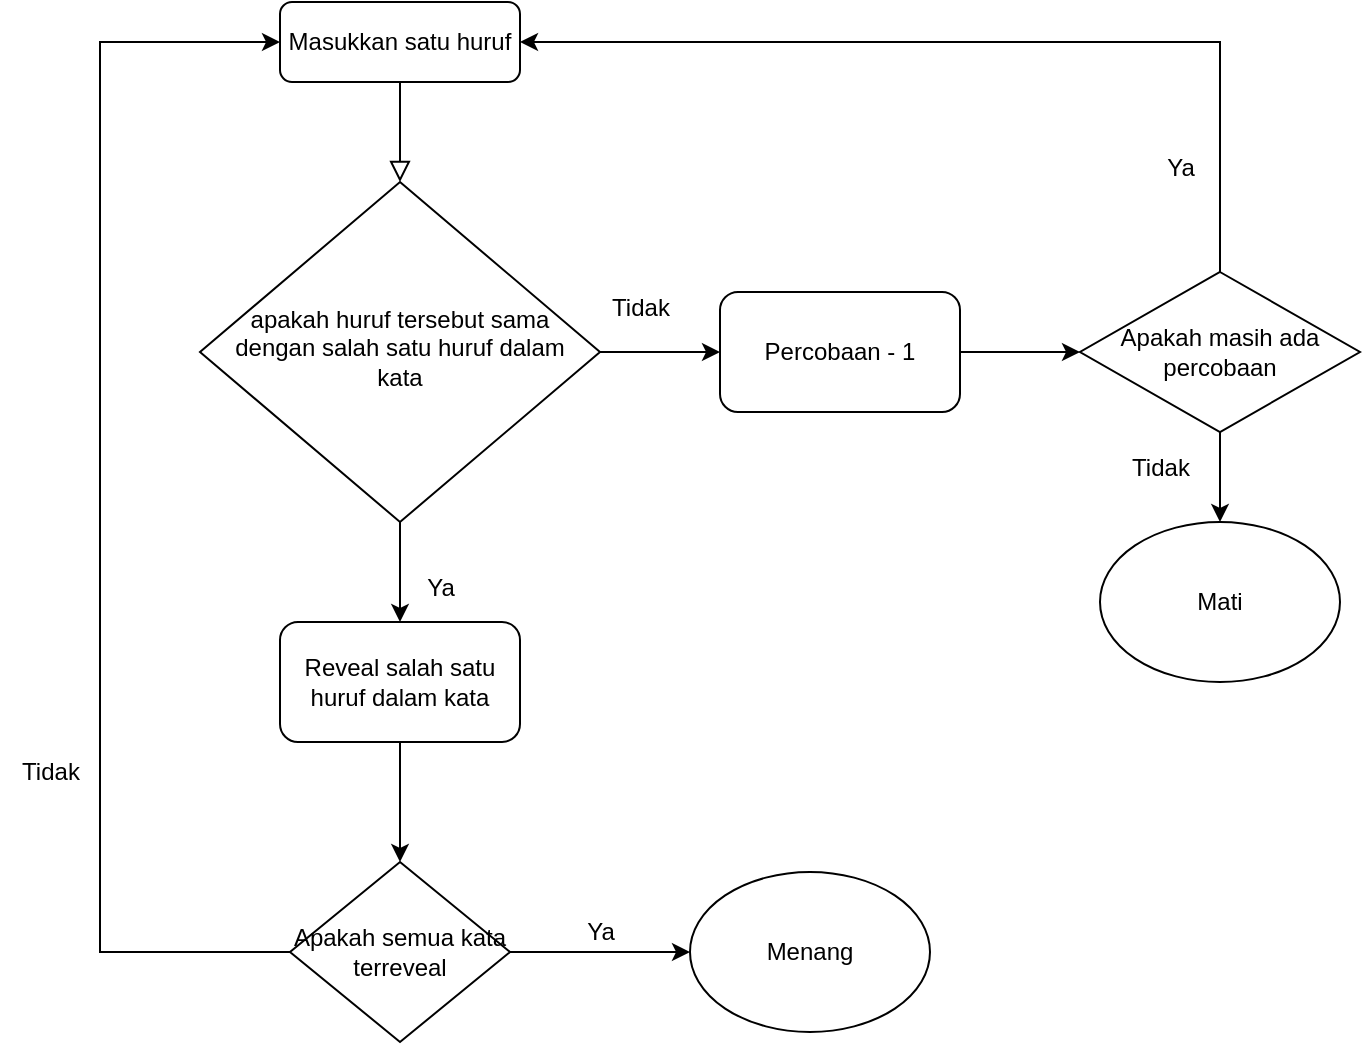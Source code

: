 <mxfile version="24.2.3" type="device">
  <diagram id="C5RBs43oDa-KdzZeNtuy" name="Page-1">
    <mxGraphModel dx="1182" dy="683" grid="1" gridSize="10" guides="1" tooltips="1" connect="1" arrows="1" fold="1" page="1" pageScale="1" pageWidth="827" pageHeight="1169" math="0" shadow="0">
      <root>
        <mxCell id="WIyWlLk6GJQsqaUBKTNV-0" />
        <mxCell id="WIyWlLk6GJQsqaUBKTNV-1" parent="WIyWlLk6GJQsqaUBKTNV-0" />
        <mxCell id="WIyWlLk6GJQsqaUBKTNV-2" value="" style="rounded=0;html=1;jettySize=auto;orthogonalLoop=1;fontSize=11;endArrow=block;endFill=0;endSize=8;strokeWidth=1;shadow=0;labelBackgroundColor=none;edgeStyle=orthogonalEdgeStyle;" parent="WIyWlLk6GJQsqaUBKTNV-1" source="WIyWlLk6GJQsqaUBKTNV-3" target="WIyWlLk6GJQsqaUBKTNV-6" edge="1">
          <mxGeometry relative="1" as="geometry" />
        </mxCell>
        <mxCell id="WIyWlLk6GJQsqaUBKTNV-3" value="Masukkan satu huruf" style="rounded=1;whiteSpace=wrap;html=1;fontSize=12;glass=0;strokeWidth=1;shadow=0;" parent="WIyWlLk6GJQsqaUBKTNV-1" vertex="1">
          <mxGeometry x="160" y="80" width="120" height="40" as="geometry" />
        </mxCell>
        <mxCell id="C6DpGDc1GY4wG-2rDDE4-5" style="edgeStyle=orthogonalEdgeStyle;rounded=0;orthogonalLoop=1;jettySize=auto;html=1;exitX=1;exitY=0.5;exitDx=0;exitDy=0;entryX=0;entryY=0.5;entryDx=0;entryDy=0;" edge="1" parent="WIyWlLk6GJQsqaUBKTNV-1" source="WIyWlLk6GJQsqaUBKTNV-6" target="C6DpGDc1GY4wG-2rDDE4-4">
          <mxGeometry relative="1" as="geometry" />
        </mxCell>
        <mxCell id="C6DpGDc1GY4wG-2rDDE4-17" style="edgeStyle=orthogonalEdgeStyle;rounded=0;orthogonalLoop=1;jettySize=auto;html=1;exitX=0.5;exitY=1;exitDx=0;exitDy=0;entryX=0.5;entryY=0;entryDx=0;entryDy=0;" edge="1" parent="WIyWlLk6GJQsqaUBKTNV-1" source="WIyWlLk6GJQsqaUBKTNV-6" target="C6DpGDc1GY4wG-2rDDE4-16">
          <mxGeometry relative="1" as="geometry" />
        </mxCell>
        <mxCell id="WIyWlLk6GJQsqaUBKTNV-6" value="apakah huruf tersebut sama dengan salah satu huruf dalam kata" style="rhombus;whiteSpace=wrap;html=1;shadow=0;fontFamily=Helvetica;fontSize=12;align=center;strokeWidth=1;spacing=6;spacingTop=-4;" parent="WIyWlLk6GJQsqaUBKTNV-1" vertex="1">
          <mxGeometry x="120" y="170" width="200" height="170" as="geometry" />
        </mxCell>
        <mxCell id="C6DpGDc1GY4wG-2rDDE4-7" style="edgeStyle=orthogonalEdgeStyle;rounded=0;orthogonalLoop=1;jettySize=auto;html=1;exitX=1;exitY=0.5;exitDx=0;exitDy=0;entryX=0;entryY=0.5;entryDx=0;entryDy=0;" edge="1" parent="WIyWlLk6GJQsqaUBKTNV-1" source="C6DpGDc1GY4wG-2rDDE4-4" target="C6DpGDc1GY4wG-2rDDE4-6">
          <mxGeometry relative="1" as="geometry" />
        </mxCell>
        <mxCell id="C6DpGDc1GY4wG-2rDDE4-4" value="Percobaan - 1" style="rounded=1;whiteSpace=wrap;html=1;" vertex="1" parent="WIyWlLk6GJQsqaUBKTNV-1">
          <mxGeometry x="380" y="225" width="120" height="60" as="geometry" />
        </mxCell>
        <mxCell id="C6DpGDc1GY4wG-2rDDE4-9" style="edgeStyle=orthogonalEdgeStyle;rounded=0;orthogonalLoop=1;jettySize=auto;html=1;exitX=0.5;exitY=0;exitDx=0;exitDy=0;entryX=1;entryY=0.5;entryDx=0;entryDy=0;" edge="1" parent="WIyWlLk6GJQsqaUBKTNV-1" source="C6DpGDc1GY4wG-2rDDE4-6" target="WIyWlLk6GJQsqaUBKTNV-3">
          <mxGeometry relative="1" as="geometry" />
        </mxCell>
        <mxCell id="C6DpGDc1GY4wG-2rDDE4-14" style="edgeStyle=orthogonalEdgeStyle;rounded=0;orthogonalLoop=1;jettySize=auto;html=1;exitX=0.5;exitY=1;exitDx=0;exitDy=0;entryX=0.5;entryY=0;entryDx=0;entryDy=0;" edge="1" parent="WIyWlLk6GJQsqaUBKTNV-1" source="C6DpGDc1GY4wG-2rDDE4-6" target="C6DpGDc1GY4wG-2rDDE4-13">
          <mxGeometry relative="1" as="geometry" />
        </mxCell>
        <mxCell id="C6DpGDc1GY4wG-2rDDE4-6" value="Apakah masih ada percobaan" style="rhombus;whiteSpace=wrap;html=1;" vertex="1" parent="WIyWlLk6GJQsqaUBKTNV-1">
          <mxGeometry x="560" y="215" width="140" height="80" as="geometry" />
        </mxCell>
        <mxCell id="C6DpGDc1GY4wG-2rDDE4-8" value="Tidak" style="text;html=1;align=center;verticalAlign=middle;resizable=0;points=[];autosize=1;strokeColor=none;fillColor=none;" vertex="1" parent="WIyWlLk6GJQsqaUBKTNV-1">
          <mxGeometry x="315" y="218" width="50" height="30" as="geometry" />
        </mxCell>
        <mxCell id="C6DpGDc1GY4wG-2rDDE4-10" value="Ya" style="text;html=1;align=center;verticalAlign=middle;resizable=0;points=[];autosize=1;strokeColor=none;fillColor=none;" vertex="1" parent="WIyWlLk6GJQsqaUBKTNV-1">
          <mxGeometry x="590" y="148" width="40" height="30" as="geometry" />
        </mxCell>
        <mxCell id="C6DpGDc1GY4wG-2rDDE4-13" value="Mati" style="ellipse;whiteSpace=wrap;html=1;" vertex="1" parent="WIyWlLk6GJQsqaUBKTNV-1">
          <mxGeometry x="570" y="340" width="120" height="80" as="geometry" />
        </mxCell>
        <mxCell id="C6DpGDc1GY4wG-2rDDE4-15" value="Tidak" style="text;html=1;align=center;verticalAlign=middle;resizable=0;points=[];autosize=1;strokeColor=none;fillColor=none;" vertex="1" parent="WIyWlLk6GJQsqaUBKTNV-1">
          <mxGeometry x="575" y="298" width="50" height="30" as="geometry" />
        </mxCell>
        <mxCell id="C6DpGDc1GY4wG-2rDDE4-20" style="edgeStyle=orthogonalEdgeStyle;rounded=0;orthogonalLoop=1;jettySize=auto;html=1;exitX=0.5;exitY=1;exitDx=0;exitDy=0;entryX=0.5;entryY=0;entryDx=0;entryDy=0;" edge="1" parent="WIyWlLk6GJQsqaUBKTNV-1" source="C6DpGDc1GY4wG-2rDDE4-16" target="C6DpGDc1GY4wG-2rDDE4-19">
          <mxGeometry relative="1" as="geometry" />
        </mxCell>
        <mxCell id="C6DpGDc1GY4wG-2rDDE4-16" value="Reveal salah satu huruf dalam kata" style="rounded=1;whiteSpace=wrap;html=1;" vertex="1" parent="WIyWlLk6GJQsqaUBKTNV-1">
          <mxGeometry x="160" y="390" width="120" height="60" as="geometry" />
        </mxCell>
        <mxCell id="C6DpGDc1GY4wG-2rDDE4-18" value="Ya" style="text;html=1;align=center;verticalAlign=middle;resizable=0;points=[];autosize=1;strokeColor=none;fillColor=none;" vertex="1" parent="WIyWlLk6GJQsqaUBKTNV-1">
          <mxGeometry x="220" y="358" width="40" height="30" as="geometry" />
        </mxCell>
        <mxCell id="C6DpGDc1GY4wG-2rDDE4-21" style="edgeStyle=orthogonalEdgeStyle;rounded=0;orthogonalLoop=1;jettySize=auto;html=1;exitX=0;exitY=0.5;exitDx=0;exitDy=0;entryX=0;entryY=0.5;entryDx=0;entryDy=0;" edge="1" parent="WIyWlLk6GJQsqaUBKTNV-1" source="C6DpGDc1GY4wG-2rDDE4-19" target="WIyWlLk6GJQsqaUBKTNV-3">
          <mxGeometry relative="1" as="geometry">
            <Array as="points">
              <mxPoint x="70" y="555" />
              <mxPoint x="70" y="100" />
            </Array>
          </mxGeometry>
        </mxCell>
        <mxCell id="C6DpGDc1GY4wG-2rDDE4-24" style="edgeStyle=orthogonalEdgeStyle;rounded=0;orthogonalLoop=1;jettySize=auto;html=1;exitX=1;exitY=0.5;exitDx=0;exitDy=0;entryX=0;entryY=0.5;entryDx=0;entryDy=0;" edge="1" parent="WIyWlLk6GJQsqaUBKTNV-1" source="C6DpGDc1GY4wG-2rDDE4-19" target="C6DpGDc1GY4wG-2rDDE4-23">
          <mxGeometry relative="1" as="geometry" />
        </mxCell>
        <mxCell id="C6DpGDc1GY4wG-2rDDE4-19" value="Apakah semua kata terreveal" style="rhombus;whiteSpace=wrap;html=1;" vertex="1" parent="WIyWlLk6GJQsqaUBKTNV-1">
          <mxGeometry x="165" y="510" width="110" height="90" as="geometry" />
        </mxCell>
        <mxCell id="C6DpGDc1GY4wG-2rDDE4-22" value="Tidak" style="text;html=1;align=center;verticalAlign=middle;resizable=0;points=[];autosize=1;strokeColor=none;fillColor=none;" vertex="1" parent="WIyWlLk6GJQsqaUBKTNV-1">
          <mxGeometry x="20" y="450" width="50" height="30" as="geometry" />
        </mxCell>
        <mxCell id="C6DpGDc1GY4wG-2rDDE4-23" value="Menang" style="ellipse;whiteSpace=wrap;html=1;" vertex="1" parent="WIyWlLk6GJQsqaUBKTNV-1">
          <mxGeometry x="365" y="515" width="120" height="80" as="geometry" />
        </mxCell>
        <mxCell id="C6DpGDc1GY4wG-2rDDE4-25" value="Ya" style="text;html=1;align=center;verticalAlign=middle;resizable=0;points=[];autosize=1;strokeColor=none;fillColor=none;" vertex="1" parent="WIyWlLk6GJQsqaUBKTNV-1">
          <mxGeometry x="300" y="530" width="40" height="30" as="geometry" />
        </mxCell>
      </root>
    </mxGraphModel>
  </diagram>
</mxfile>
